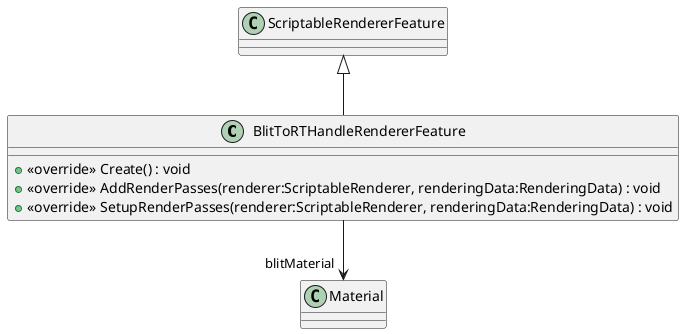 @startuml
class BlitToRTHandleRendererFeature {
    + <<override>> Create() : void
    + <<override>> AddRenderPasses(renderer:ScriptableRenderer, renderingData:RenderingData) : void
    + <<override>> SetupRenderPasses(renderer:ScriptableRenderer, renderingData:RenderingData) : void
}
ScriptableRendererFeature <|-- BlitToRTHandleRendererFeature
BlitToRTHandleRendererFeature --> "blitMaterial" Material
@enduml
